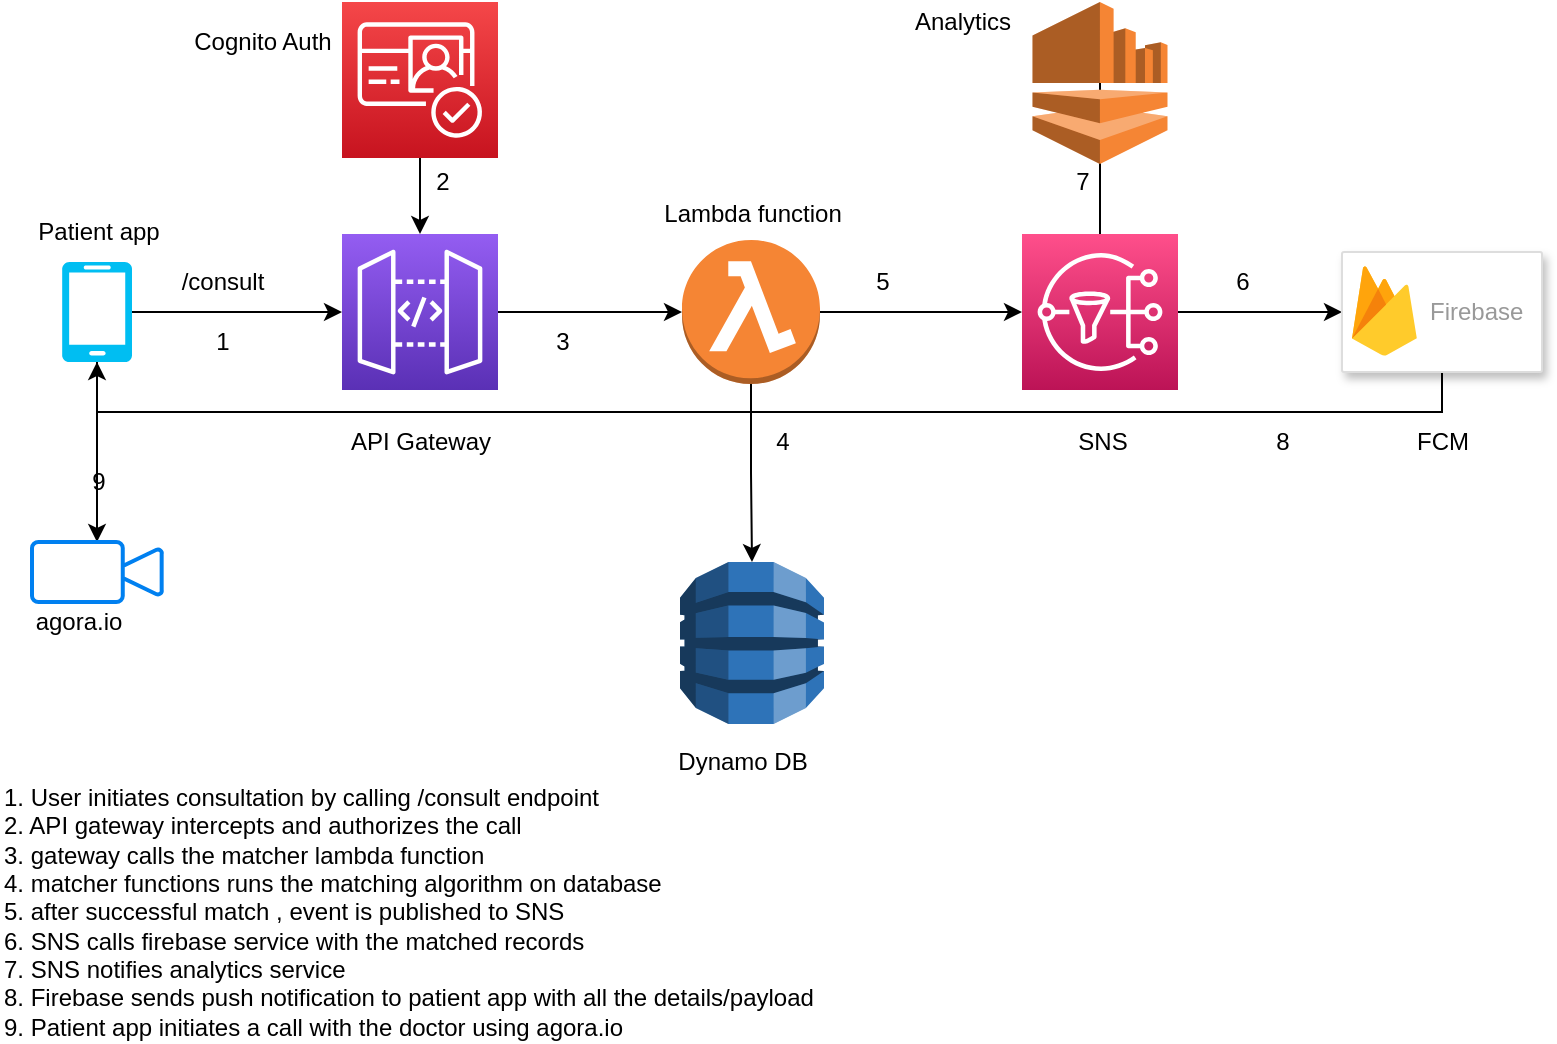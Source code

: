 <mxfile version="18.2.1" type="github">
  <diagram id="8dOqQhNxFz7nHlCJ9IUA" name="Page-1">
    <mxGraphModel dx="868" dy="482" grid="1" gridSize="10" guides="1" tooltips="1" connect="1" arrows="1" fold="1" page="1" pageScale="1" pageWidth="850" pageHeight="1100" math="0" shadow="0">
      <root>
        <mxCell id="0" />
        <mxCell id="1" parent="0" />
        <mxCell id="uQbY0OOqVsN9o2MsZS_4-6" value="" style="edgeStyle=orthogonalEdgeStyle;rounded=0;orthogonalLoop=1;jettySize=auto;html=1;" edge="1" parent="1" source="uQbY0OOqVsN9o2MsZS_4-2" target="uQbY0OOqVsN9o2MsZS_4-3">
          <mxGeometry relative="1" as="geometry" />
        </mxCell>
        <mxCell id="uQbY0OOqVsN9o2MsZS_4-54" style="edgeStyle=orthogonalEdgeStyle;rounded=0;orthogonalLoop=1;jettySize=auto;html=1;" edge="1" parent="1" source="uQbY0OOqVsN9o2MsZS_4-2" target="uQbY0OOqVsN9o2MsZS_4-45">
          <mxGeometry relative="1" as="geometry" />
        </mxCell>
        <mxCell id="uQbY0OOqVsN9o2MsZS_4-2" value="" style="verticalLabelPosition=bottom;html=1;verticalAlign=top;align=center;strokeColor=none;fillColor=#00BEF2;shape=mxgraph.azure.mobile;pointerEvents=1;" vertex="1" parent="1">
          <mxGeometry x="40" y="130" width="35" height="50" as="geometry" />
        </mxCell>
        <mxCell id="uQbY0OOqVsN9o2MsZS_4-12" value="" style="edgeStyle=orthogonalEdgeStyle;rounded=0;orthogonalLoop=1;jettySize=auto;html=1;" edge="1" parent="1" source="uQbY0OOqVsN9o2MsZS_4-3" target="uQbY0OOqVsN9o2MsZS_4-7">
          <mxGeometry relative="1" as="geometry" />
        </mxCell>
        <mxCell id="uQbY0OOqVsN9o2MsZS_4-3" value="" style="sketch=0;points=[[0,0,0],[0.25,0,0],[0.5,0,0],[0.75,0,0],[1,0,0],[0,1,0],[0.25,1,0],[0.5,1,0],[0.75,1,0],[1,1,0],[0,0.25,0],[0,0.5,0],[0,0.75,0],[1,0.25,0],[1,0.5,0],[1,0.75,0]];outlineConnect=0;fontColor=#232F3E;gradientColor=#945DF2;gradientDirection=north;fillColor=#5A30B5;strokeColor=#ffffff;dashed=0;verticalLabelPosition=bottom;verticalAlign=top;align=center;html=1;fontSize=12;fontStyle=0;aspect=fixed;shape=mxgraph.aws4.resourceIcon;resIcon=mxgraph.aws4.api_gateway;" vertex="1" parent="1">
          <mxGeometry x="180" y="116" width="78" height="78" as="geometry" />
        </mxCell>
        <mxCell id="uQbY0OOqVsN9o2MsZS_4-5" value="" style="edgeStyle=orthogonalEdgeStyle;rounded=0;orthogonalLoop=1;jettySize=auto;html=1;" edge="1" parent="1" source="uQbY0OOqVsN9o2MsZS_4-4" target="uQbY0OOqVsN9o2MsZS_4-3">
          <mxGeometry relative="1" as="geometry" />
        </mxCell>
        <mxCell id="uQbY0OOqVsN9o2MsZS_4-4" value="" style="sketch=0;points=[[0,0,0],[0.25,0,0],[0.5,0,0],[0.75,0,0],[1,0,0],[0,1,0],[0.25,1,0],[0.5,1,0],[0.75,1,0],[1,1,0],[0,0.25,0],[0,0.5,0],[0,0.75,0],[1,0.25,0],[1,0.5,0],[1,0.75,0]];outlineConnect=0;fontColor=#232F3E;gradientColor=#F54749;gradientDirection=north;fillColor=#C7131F;strokeColor=#ffffff;dashed=0;verticalLabelPosition=bottom;verticalAlign=top;align=center;html=1;fontSize=12;fontStyle=0;aspect=fixed;shape=mxgraph.aws4.resourceIcon;resIcon=mxgraph.aws4.cognito;" vertex="1" parent="1">
          <mxGeometry x="180" width="78" height="78" as="geometry" />
        </mxCell>
        <mxCell id="uQbY0OOqVsN9o2MsZS_4-14" value="" style="edgeStyle=orthogonalEdgeStyle;rounded=0;orthogonalLoop=1;jettySize=auto;html=1;" edge="1" parent="1" source="uQbY0OOqVsN9o2MsZS_4-7" target="uQbY0OOqVsN9o2MsZS_4-13">
          <mxGeometry relative="1" as="geometry" />
        </mxCell>
        <mxCell id="uQbY0OOqVsN9o2MsZS_4-16" value="" style="edgeStyle=orthogonalEdgeStyle;rounded=0;orthogonalLoop=1;jettySize=auto;html=1;" edge="1" parent="1" source="uQbY0OOqVsN9o2MsZS_4-7" target="uQbY0OOqVsN9o2MsZS_4-15">
          <mxGeometry relative="1" as="geometry" />
        </mxCell>
        <mxCell id="uQbY0OOqVsN9o2MsZS_4-7" value="" style="outlineConnect=0;dashed=0;verticalLabelPosition=bottom;verticalAlign=top;align=center;html=1;shape=mxgraph.aws3.lambda_function;fillColor=#F58534;gradientColor=none;" vertex="1" parent="1">
          <mxGeometry x="350" y="119" width="69" height="72" as="geometry" />
        </mxCell>
        <mxCell id="uQbY0OOqVsN9o2MsZS_4-13" value="" style="outlineConnect=0;dashed=0;verticalLabelPosition=bottom;verticalAlign=top;align=center;html=1;shape=mxgraph.aws3.dynamo_db;fillColor=#2E73B8;gradientColor=none;" vertex="1" parent="1">
          <mxGeometry x="349" y="280" width="72" height="81" as="geometry" />
        </mxCell>
        <mxCell id="uQbY0OOqVsN9o2MsZS_4-22" value="" style="edgeStyle=orthogonalEdgeStyle;rounded=0;orthogonalLoop=1;jettySize=auto;html=1;" edge="1" parent="1" source="uQbY0OOqVsN9o2MsZS_4-15" target="uQbY0OOqVsN9o2MsZS_4-17">
          <mxGeometry relative="1" as="geometry" />
        </mxCell>
        <mxCell id="uQbY0OOqVsN9o2MsZS_4-24" value="" style="edgeStyle=orthogonalEdgeStyle;rounded=0;orthogonalLoop=1;jettySize=auto;html=1;" edge="1" parent="1" source="uQbY0OOqVsN9o2MsZS_4-15">
          <mxGeometry relative="1" as="geometry">
            <mxPoint x="559" y="27" as="targetPoint" />
          </mxGeometry>
        </mxCell>
        <mxCell id="uQbY0OOqVsN9o2MsZS_4-15" value="" style="sketch=0;points=[[0,0,0],[0.25,0,0],[0.5,0,0],[0.75,0,0],[1,0,0],[0,1,0],[0.25,1,0],[0.5,1,0],[0.75,1,0],[1,1,0],[0,0.25,0],[0,0.5,0],[0,0.75,0],[1,0.25,0],[1,0.5,0],[1,0.75,0]];outlineConnect=0;fontColor=#232F3E;gradientColor=#FF4F8B;gradientDirection=north;fillColor=#BC1356;strokeColor=#ffffff;dashed=0;verticalLabelPosition=bottom;verticalAlign=top;align=center;html=1;fontSize=12;fontStyle=0;aspect=fixed;shape=mxgraph.aws4.resourceIcon;resIcon=mxgraph.aws4.sns;" vertex="1" parent="1">
          <mxGeometry x="520" y="116" width="78" height="78" as="geometry" />
        </mxCell>
        <mxCell id="uQbY0OOqVsN9o2MsZS_4-25" style="edgeStyle=orthogonalEdgeStyle;rounded=0;orthogonalLoop=1;jettySize=auto;html=1;exitX=0.5;exitY=1;exitDx=0;exitDy=0;entryX=0.5;entryY=1;entryDx=0;entryDy=0;entryPerimeter=0;" edge="1" parent="1" source="uQbY0OOqVsN9o2MsZS_4-17" target="uQbY0OOqVsN9o2MsZS_4-2">
          <mxGeometry relative="1" as="geometry" />
        </mxCell>
        <mxCell id="uQbY0OOqVsN9o2MsZS_4-17" value="" style="strokeColor=#dddddd;shadow=1;strokeWidth=1;rounded=1;absoluteArcSize=1;arcSize=2;" vertex="1" parent="1">
          <mxGeometry x="680" y="125" width="100" height="60" as="geometry" />
        </mxCell>
        <mxCell id="uQbY0OOqVsN9o2MsZS_4-18" value="Firebase" style="sketch=0;dashed=0;connectable=0;html=1;fillColor=#5184F3;strokeColor=none;shape=mxgraph.gcp2.firebase;part=1;labelPosition=right;verticalLabelPosition=middle;align=left;verticalAlign=middle;spacingLeft=5;fontColor=#999999;fontSize=12;" vertex="1" parent="uQbY0OOqVsN9o2MsZS_4-17">
          <mxGeometry width="32.4" height="45" relative="1" as="geometry">
            <mxPoint x="5" y="7" as="offset" />
          </mxGeometry>
        </mxCell>
        <mxCell id="uQbY0OOqVsN9o2MsZS_4-21" value="" style="outlineConnect=0;dashed=0;verticalLabelPosition=bottom;verticalAlign=top;align=center;html=1;shape=mxgraph.aws3.kinesis;fillColor=#F58534;gradientColor=none;" vertex="1" parent="1">
          <mxGeometry x="525.25" width="67.5" height="81" as="geometry" />
        </mxCell>
        <mxCell id="uQbY0OOqVsN9o2MsZS_4-26" value="Cognito Auth&lt;br&gt;" style="text;html=1;align=center;verticalAlign=middle;resizable=0;points=[];autosize=1;strokeColor=none;fillColor=none;" vertex="1" parent="1">
          <mxGeometry x="100" y="10" width="80" height="20" as="geometry" />
        </mxCell>
        <mxCell id="uQbY0OOqVsN9o2MsZS_4-27" value="Patient app&lt;br&gt;" style="text;html=1;align=center;verticalAlign=middle;resizable=0;points=[];autosize=1;strokeColor=none;fillColor=none;" vertex="1" parent="1">
          <mxGeometry x="17.5" y="105" width="80" height="20" as="geometry" />
        </mxCell>
        <mxCell id="uQbY0OOqVsN9o2MsZS_4-28" value="API Gateway" style="text;html=1;align=center;verticalAlign=middle;resizable=0;points=[];autosize=1;strokeColor=none;fillColor=none;" vertex="1" parent="1">
          <mxGeometry x="174" y="210" width="90" height="20" as="geometry" />
        </mxCell>
        <mxCell id="uQbY0OOqVsN9o2MsZS_4-29" value="Lambda function" style="text;html=1;align=center;verticalAlign=middle;resizable=0;points=[];autosize=1;strokeColor=none;fillColor=none;" vertex="1" parent="1">
          <mxGeometry x="335" y="96" width="100" height="20" as="geometry" />
        </mxCell>
        <mxCell id="uQbY0OOqVsN9o2MsZS_4-30" value="Dynamo DB" style="text;html=1;align=center;verticalAlign=middle;resizable=0;points=[];autosize=1;strokeColor=none;fillColor=none;" vertex="1" parent="1">
          <mxGeometry x="340" y="370" width="80" height="20" as="geometry" />
        </mxCell>
        <mxCell id="uQbY0OOqVsN9o2MsZS_4-31" value="SNS" style="text;html=1;align=center;verticalAlign=middle;resizable=0;points=[];autosize=1;strokeColor=none;fillColor=none;" vertex="1" parent="1">
          <mxGeometry x="540" y="210" width="40" height="20" as="geometry" />
        </mxCell>
        <mxCell id="uQbY0OOqVsN9o2MsZS_4-32" value="FCM" style="text;html=1;align=center;verticalAlign=middle;resizable=0;points=[];autosize=1;strokeColor=none;fillColor=none;" vertex="1" parent="1">
          <mxGeometry x="710" y="210" width="40" height="20" as="geometry" />
        </mxCell>
        <mxCell id="uQbY0OOqVsN9o2MsZS_4-33" value="Analytics" style="text;html=1;align=center;verticalAlign=middle;resizable=0;points=[];autosize=1;strokeColor=none;fillColor=none;" vertex="1" parent="1">
          <mxGeometry x="460" width="60" height="20" as="geometry" />
        </mxCell>
        <mxCell id="uQbY0OOqVsN9o2MsZS_4-34" value="/consult" style="text;html=1;align=center;verticalAlign=middle;resizable=0;points=[];autosize=1;strokeColor=none;fillColor=none;" vertex="1" parent="1">
          <mxGeometry x="90" y="130" width="60" height="20" as="geometry" />
        </mxCell>
        <mxCell id="uQbY0OOqVsN9o2MsZS_4-36" value="1" style="text;html=1;align=center;verticalAlign=middle;resizable=0;points=[];autosize=1;strokeColor=none;fillColor=none;" vertex="1" parent="1">
          <mxGeometry x="110" y="160" width="20" height="20" as="geometry" />
        </mxCell>
        <mxCell id="uQbY0OOqVsN9o2MsZS_4-37" value="2" style="text;html=1;align=center;verticalAlign=middle;resizable=0;points=[];autosize=1;strokeColor=none;fillColor=none;" vertex="1" parent="1">
          <mxGeometry x="220" y="80" width="20" height="20" as="geometry" />
        </mxCell>
        <mxCell id="uQbY0OOqVsN9o2MsZS_4-38" value="3" style="text;html=1;align=center;verticalAlign=middle;resizable=0;points=[];autosize=1;strokeColor=none;fillColor=none;" vertex="1" parent="1">
          <mxGeometry x="280" y="160" width="20" height="20" as="geometry" />
        </mxCell>
        <mxCell id="uQbY0OOqVsN9o2MsZS_4-39" value="5" style="text;html=1;align=center;verticalAlign=middle;resizable=0;points=[];autosize=1;strokeColor=none;fillColor=none;" vertex="1" parent="1">
          <mxGeometry x="440" y="130" width="20" height="20" as="geometry" />
        </mxCell>
        <mxCell id="uQbY0OOqVsN9o2MsZS_4-40" value="4" style="text;html=1;align=center;verticalAlign=middle;resizable=0;points=[];autosize=1;strokeColor=none;fillColor=none;" vertex="1" parent="1">
          <mxGeometry x="390" y="210" width="20" height="20" as="geometry" />
        </mxCell>
        <mxCell id="uQbY0OOqVsN9o2MsZS_4-41" value="6" style="text;html=1;align=center;verticalAlign=middle;resizable=0;points=[];autosize=1;strokeColor=none;fillColor=none;" vertex="1" parent="1">
          <mxGeometry x="620" y="130" width="20" height="20" as="geometry" />
        </mxCell>
        <mxCell id="uQbY0OOqVsN9o2MsZS_4-42" value="7" style="text;html=1;align=center;verticalAlign=middle;resizable=0;points=[];autosize=1;strokeColor=none;fillColor=none;" vertex="1" parent="1">
          <mxGeometry x="540" y="80" width="20" height="20" as="geometry" />
        </mxCell>
        <mxCell id="uQbY0OOqVsN9o2MsZS_4-43" value="8" style="text;html=1;align=center;verticalAlign=middle;resizable=0;points=[];autosize=1;strokeColor=none;fillColor=none;" vertex="1" parent="1">
          <mxGeometry x="640" y="210" width="20" height="20" as="geometry" />
        </mxCell>
        <mxCell id="uQbY0OOqVsN9o2MsZS_4-45" value="" style="html=1;verticalLabelPosition=bottom;align=center;labelBackgroundColor=#ffffff;verticalAlign=top;strokeWidth=2;strokeColor=#0080F0;shadow=0;dashed=0;shape=mxgraph.ios7.icons.video_conversation;" vertex="1" parent="1">
          <mxGeometry x="25" y="270" width="65" height="30" as="geometry" />
        </mxCell>
        <mxCell id="uQbY0OOqVsN9o2MsZS_4-49" value="9" style="text;html=1;align=center;verticalAlign=middle;resizable=0;points=[];autosize=1;strokeColor=none;fillColor=none;" vertex="1" parent="1">
          <mxGeometry x="47.5" y="230" width="20" height="20" as="geometry" />
        </mxCell>
        <mxCell id="uQbY0OOqVsN9o2MsZS_4-52" value="1. User initiates consultation by calling /consult endpoint&lt;br&gt;2. API gateway intercepts and authorizes the call&lt;br&gt;3. gateway calls the matcher lambda function&lt;br&gt;4. matcher functions runs the matching algorithm on database&lt;br&gt;5. after successful match , event is published to SNS&amp;nbsp;&lt;br&gt;6. SNS calls firebase service with the matched records&lt;br&gt;7. SNS notifies analytics service&lt;br&gt;8. Firebase sends push notification to patient app with all the details/payload&lt;br&gt;9. Patient app initiates a call with the doctor using agora.io&amp;nbsp;" style="text;html=1;align=left;verticalAlign=middle;resizable=0;points=[];autosize=1;strokeColor=none;fillColor=none;" vertex="1" parent="1">
          <mxGeometry x="9" y="390" width="420" height="130" as="geometry" />
        </mxCell>
        <mxCell id="uQbY0OOqVsN9o2MsZS_4-53" value="agora.io" style="text;html=1;align=center;verticalAlign=middle;resizable=0;points=[];autosize=1;strokeColor=none;fillColor=none;" vertex="1" parent="1">
          <mxGeometry x="17.5" y="300" width="60" height="20" as="geometry" />
        </mxCell>
      </root>
    </mxGraphModel>
  </diagram>
</mxfile>
